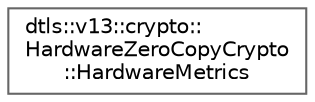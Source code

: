 digraph "Graphical Class Hierarchy"
{
 // LATEX_PDF_SIZE
  bgcolor="transparent";
  edge [fontname=Helvetica,fontsize=10,labelfontname=Helvetica,labelfontsize=10];
  node [fontname=Helvetica,fontsize=10,shape=box,height=0.2,width=0.4];
  rankdir="LR";
  Node0 [id="Node000000",label="dtls::v13::crypto::\lHardwareZeroCopyCrypto\l::HardwareMetrics",height=0.2,width=0.4,color="grey40", fillcolor="white", style="filled",URL="$structdtls_1_1v13_1_1crypto_1_1HardwareZeroCopyCrypto_1_1HardwareMetrics.html",tooltip="Get hardware performance metrics."];
}
